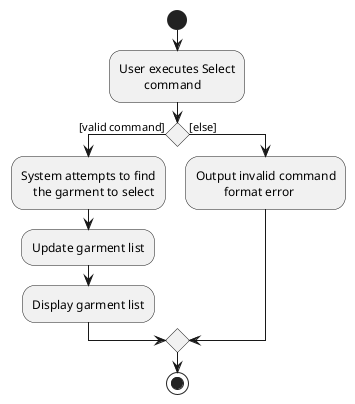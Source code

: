 @startuml
start
:User executes Select
        command;

if () then ([valid command])
    :System attempts to find
        the garment to select;
    :Update garment list;
    :Display garment list;

else ([else])
    :Output invalid command
             format error;
endif

stop
@enduml
